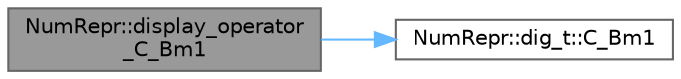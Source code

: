 digraph "NumRepr::display_operator_C_Bm1"
{
 // INTERACTIVE_SVG=YES
 // LATEX_PDF_SIZE
  bgcolor="transparent";
  edge [fontname=Helvetica,fontsize=10,labelfontname=Helvetica,labelfontsize=10];
  node [fontname=Helvetica,fontsize=10,shape=box,height=0.2,width=0.4];
  rankdir="LR";
  Node1 [label="NumRepr::display_operator\l_C_Bm1",height=0.2,width=0.4,color="gray40", fillcolor="grey60", style="filled", fontcolor="black",tooltip=" "];
  Node1 -> Node2 [color="steelblue1",style="solid"];
  Node2 [label="NumRepr::dig_t::C_Bm1",height=0.2,width=0.4,color="grey40", fillcolor="white", style="filled",URL="$struct_num_repr_1_1dig__t.html#a3d6a5c0e1d8a4719d58a476cfb68c960",tooltip="\"C_Bm1\" es identico a \"operator!()\""];
}
